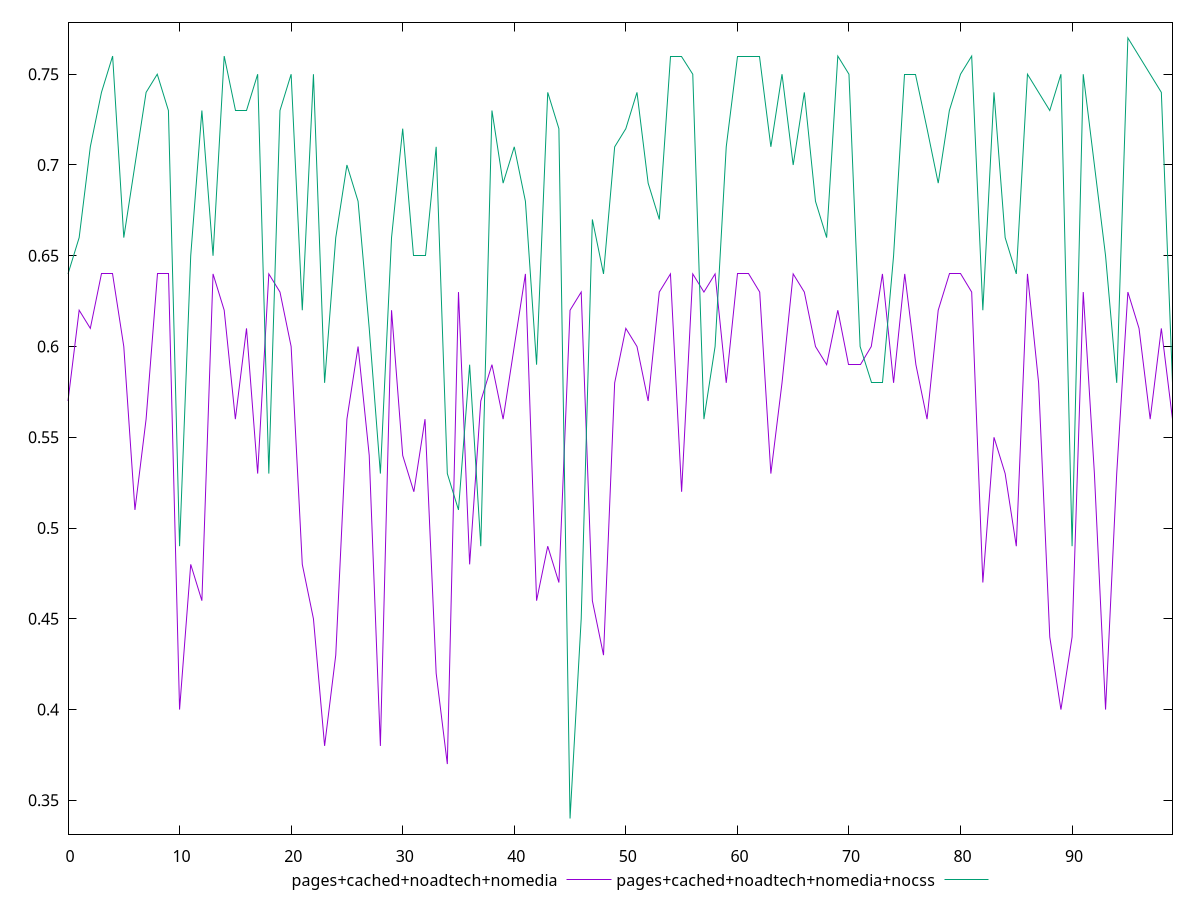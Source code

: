 reset

$pagesCachedNoadtechNomedia <<EOF
0 0.57
1 0.62
2 0.61
3 0.64
4 0.64
5 0.6
6 0.51
7 0.56
8 0.64
9 0.64
10 0.4
11 0.48
12 0.46
13 0.64
14 0.62
15 0.56
16 0.61
17 0.53
18 0.64
19 0.63
20 0.6
21 0.48
22 0.45
23 0.38
24 0.43
25 0.56
26 0.6
27 0.54
28 0.38
29 0.62
30 0.54
31 0.52
32 0.56
33 0.42
34 0.37
35 0.63
36 0.48
37 0.57
38 0.59
39 0.56
40 0.6
41 0.64
42 0.46
43 0.49
44 0.47
45 0.62
46 0.63
47 0.46
48 0.43
49 0.58
50 0.61
51 0.6
52 0.57
53 0.63
54 0.64
55 0.52
56 0.64
57 0.63
58 0.64
59 0.58
60 0.64
61 0.64
62 0.63
63 0.53
64 0.58
65 0.64
66 0.63
67 0.6
68 0.59
69 0.62
70 0.59
71 0.59
72 0.6
73 0.64
74 0.58
75 0.64
76 0.59
77 0.56
78 0.62
79 0.64
80 0.64
81 0.63
82 0.47
83 0.55
84 0.53
85 0.49
86 0.64
87 0.58
88 0.44
89 0.4
90 0.44
91 0.63
92 0.53
93 0.4
94 0.53
95 0.63
96 0.61
97 0.56
98 0.61
99 0.56
EOF

$pagesCachedNoadtechNomediaNocss <<EOF
0 0.64
1 0.66
2 0.71
3 0.74
4 0.76
5 0.66
6 0.7
7 0.74
8 0.75
9 0.73
10 0.49
11 0.65
12 0.73
13 0.65
14 0.76
15 0.73
16 0.73
17 0.75
18 0.53
19 0.73
20 0.75
21 0.62
22 0.75
23 0.58
24 0.66
25 0.7
26 0.68
27 0.61
28 0.53
29 0.66
30 0.72
31 0.65
32 0.65
33 0.71
34 0.53
35 0.51
36 0.59
37 0.49
38 0.73
39 0.69
40 0.71
41 0.68
42 0.59
43 0.74
44 0.72
45 0.34
46 0.45
47 0.67
48 0.64
49 0.71
50 0.72
51 0.74
52 0.69
53 0.67
54 0.76
55 0.76
56 0.75
57 0.56
58 0.6
59 0.71
60 0.76
61 0.76
62 0.76
63 0.71
64 0.75
65 0.7
66 0.74
67 0.68
68 0.66
69 0.76
70 0.75
71 0.6
72 0.58
73 0.58
74 0.65
75 0.75
76 0.75
77 0.72
78 0.69
79 0.73
80 0.75
81 0.76
82 0.62
83 0.74
84 0.66
85 0.64
86 0.75
87 0.74
88 0.73
89 0.75
90 0.49
91 0.75
92 0.7
93 0.65
94 0.58
95 0.77
96 0.76
97 0.75
98 0.74
99 0.58
EOF

set key outside below
set xrange [0:99]
set yrange [0.33140000000000003:0.7786000000000001]
set trange [0.33140000000000003:0.7786000000000001]
set terminal svg size 640, 520 enhanced background rgb 'white'
set output "report_00015_2021-02-09T16-11-33.973Z/meta/score/comparison/line/3_vs_4.svg"

plot $pagesCachedNoadtechNomedia title "pages+cached+noadtech+nomedia" with line, \
     $pagesCachedNoadtechNomediaNocss title "pages+cached+noadtech+nomedia+nocss" with line

reset
